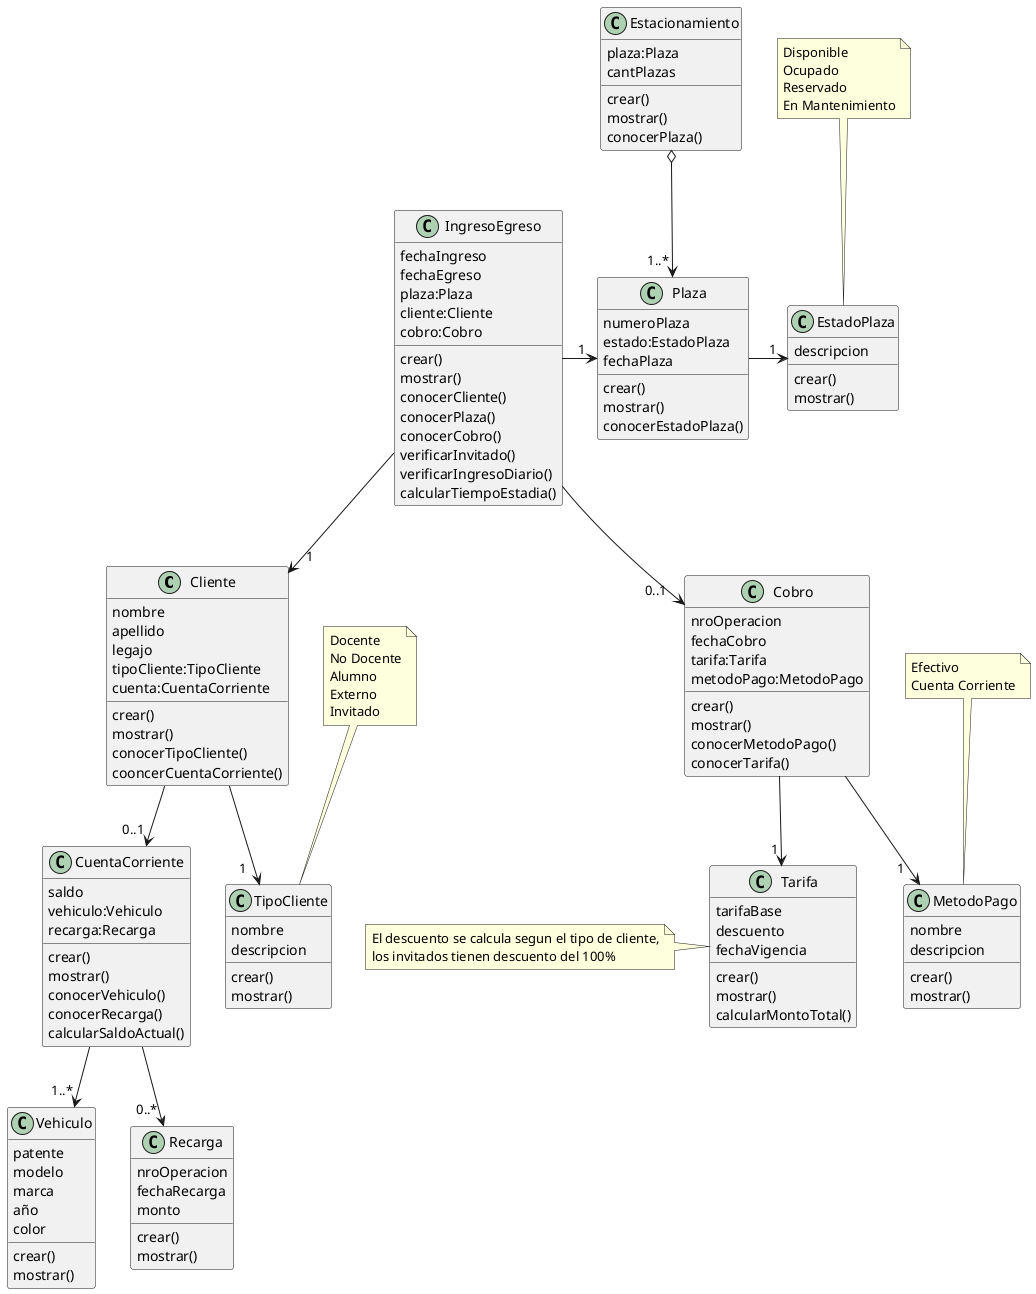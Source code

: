 @startuml Diagrama de Clases
class Cliente 
{
    nombre
    apellido
    legajo
    tipoCliente:TipoCliente
    cuenta:CuentaCorriente
    crear()
    mostrar()
    conocerTipoCliente()
    cooncerCuentaCorriente()
}

class TipoCliente
{
    nombre
    descripcion
    crear()
    mostrar()
}

class CuentaCorriente
{
    saldo
    vehiculo:Vehiculo
    recarga:Recarga
    crear()
    mostrar()
    conocerVehiculo()
    conocerRecarga()
    calcularSaldoActual()
}

class Vehiculo
{
    patente
    modelo
    marca
    año
    color
    crear()
    mostrar()
}

class IngresoEgreso
{
    fechaIngreso
    fechaEgreso
    plaza:Plaza
    cliente:Cliente
    cobro:Cobro
    crear()
    mostrar()
    conocerCliente()    
    conocerPlaza()
    conocerCobro()
    verificarInvitado()
    verificarIngresoDiario()
    calcularTiempoEstadia()
}

class Cobro
{
    nroOperacion
    fechaCobro
    tarifa:Tarifa
    metodoPago:MetodoPago
    crear()
    mostrar()
    conocerMetodoPago()
    conocerTarifa()
}

class Recarga
{
    nroOperacion
    fechaRecarga
    monto
    crear()
    mostrar()
}

class MetodoPago
{
    nombre
    descripcion
    crear()
    mostrar()
}

class Estacionamiento
{
    plaza:Plaza
    cantPlazas
    crear()
    mostrar()
    conocerPlaza()
}

class Plaza
{
    numeroPlaza
    estado:EstadoPlaza
    fechaPlaza
    crear()
    mostrar()
    conocerEstadoPlaza()
}

class EstadoPlaza
{
    descripcion
    crear()
    mostrar()
}

class Tarifa
{
    tarifaBase
    descuento
    fechaVigencia
    crear()
    mostrar()
    calcularMontoTotal()
}

note "Docente\nNo Docente\nAlumno\nExterno\nInvitado" as N1
note "Efectivo\nCuenta Corriente" as N2
note "Disponible\nOcupado\nReservado\nEn Mantenimiento" as N3
note "El descuento se calcula segun el tipo de cliente,\nlos invitados tienen descuento del 100%" as N4

Cliente -->"1   " TipoCliente
Cliente -->"0..1 " CuentaCorriente
CuentaCorriente --> "1..* " Vehiculo
CuentaCorriente --> "0..* " Recarga
IngresoEgreso --> "   1" Cliente
IngresoEgreso --> "0..1   " Cobro
Cobro --> "1   " MetodoPago
Cobro --> "1 " Tarifa
IngresoEgreso -> "1 " Plaza
Estacionamiento o--> "1..* " Plaza
Plaza -> "1 " EstadoPlaza
N1 ..> TipoCliente
N2 ..> MetodoPago
N3 ..> EstadoPlaza
N4 .> Tarifa